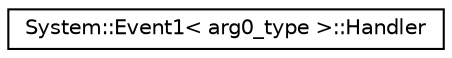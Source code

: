 digraph G
{
  edge [fontname="Helvetica",fontsize="10",labelfontname="Helvetica",labelfontsize="10"];
  node [fontname="Helvetica",fontsize="10",shape=record];
  rankdir="LR";
  Node1 [label="System::Event1\< arg0_type \>::Handler",height=0.2,width=0.4,color="black", fillcolor="white", style="filled",URL="$class_system_1_1_event1_1_1_handler.html"];
}
